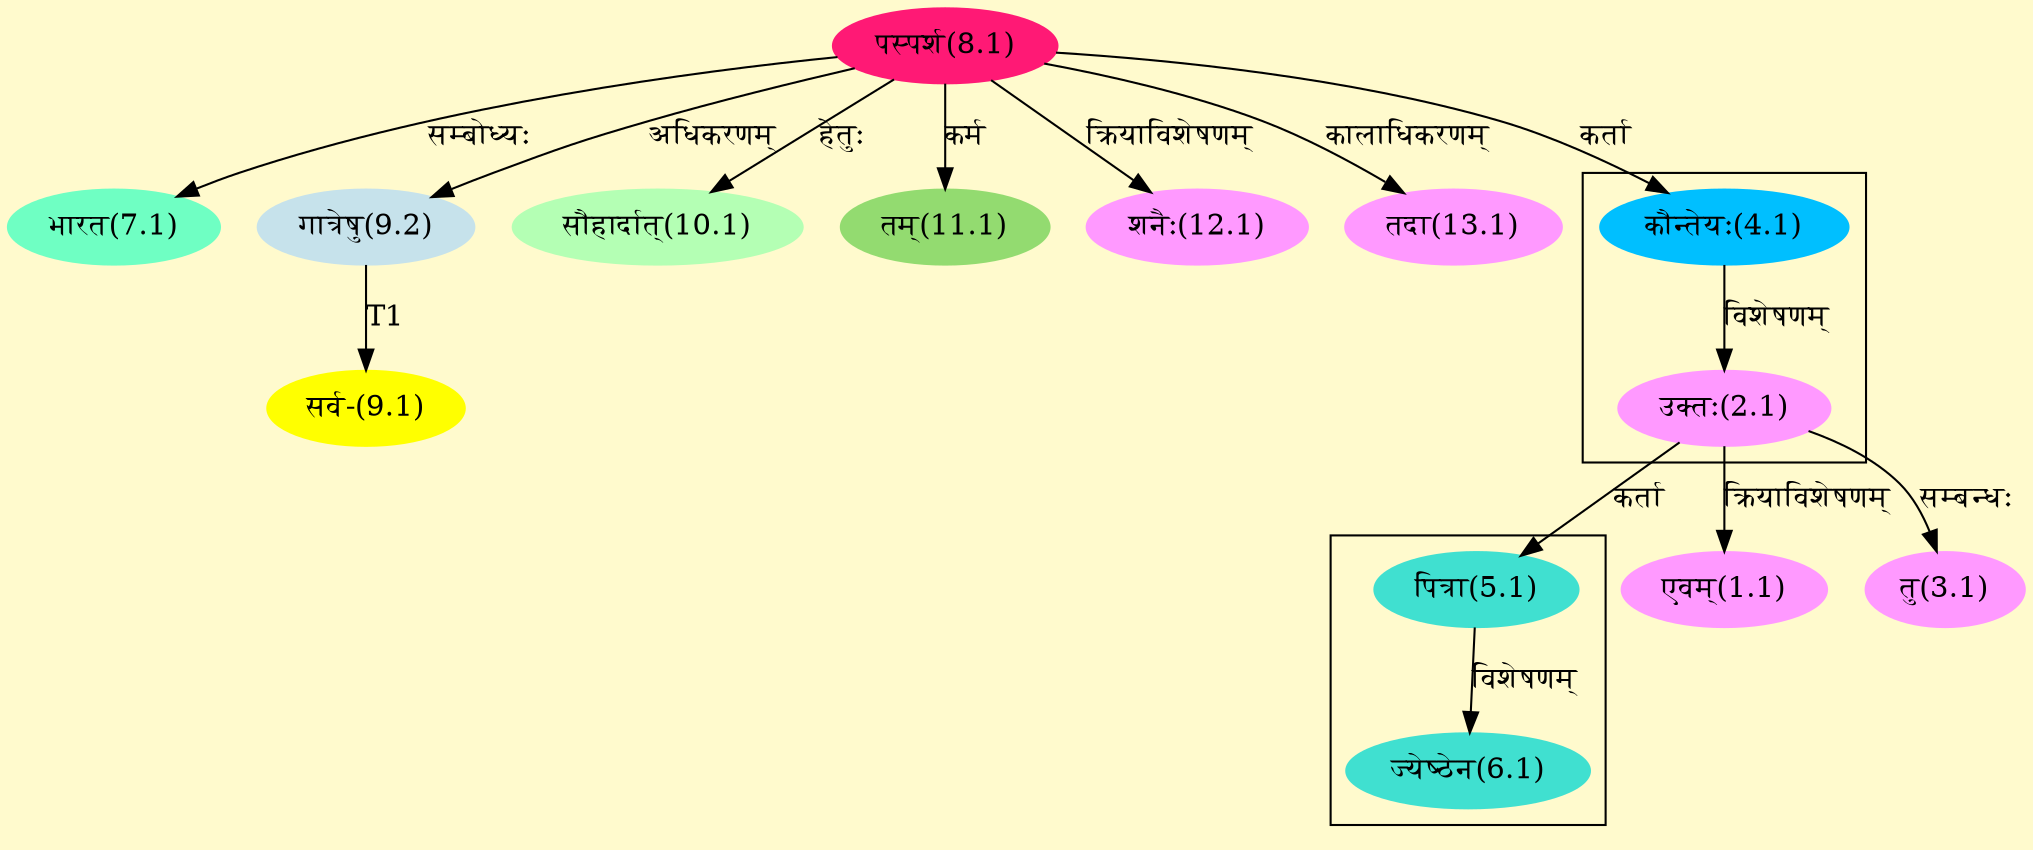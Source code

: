 digraph G{
rankdir=BT;
 compound=true;
 bgcolor="lemonchiffon1";

subgraph cluster_1{
Node2_1 [style=filled, color="#FF99FF" label = "उक्तः(2.1)"]
Node4_1 [style=filled, color="#00BFFF" label = "कौन्तेयः(4.1)"]

}

subgraph cluster_2{
Node6_1 [style=filled, color="#40E0D0" label = "ज्येष्ठेन(6.1)"]
Node5_1 [style=filled, color="#40E0D0" label = "पित्रा(5.1)"]

}
Node1_1 [style=filled, color="#FF99FF" label = "एवम्(1.1)"]
Node2_1 [style=filled, color="#FF99FF" label = "उक्तः(2.1)"]
Node3_1 [style=filled, color="#FF99FF" label = "तु(3.1)"]
Node4_1 [style=filled, color="#00BFFF" label = "कौन्तेयः(4.1)"]
Node8_1 [style=filled, color="#FF1975" label = "पस्पर्श(8.1)"]
Node5_1 [style=filled, color="#40E0D0" label = "पित्रा(5.1)"]
Node7_1 [style=filled, color="#6FFFC3" label = "भारत(7.1)"]
Node [style=filled, color="" label = "()"]
Node9_1 [style=filled, color="#FFFF00" label = "सर्व-(9.1)"]
Node9_2 [style=filled, color="#C6E2EB" label = "गात्रेषु(9.2)"]
Node10_1 [style=filled, color="#B4FFB4" label = "सौहार्दात्(10.1)"]
Node11_1 [style=filled, color="#93DB70" label = "तम्(11.1)"]
Node12_1 [style=filled, color="#FF99FF" label = "शनैः(12.1)"]
Node13_1 [style=filled, color="#FF99FF" label = "तदा(13.1)"]
/* Start of Relations section */

Node1_1 -> Node2_1 [  label="क्रियाविशेषणम्"  dir="back" ]
Node2_1 -> Node4_1 [  label="विशेषणम्"  dir="back" ]
Node3_1 -> Node2_1 [  label="सम्बन्धः"  dir="back" ]
Node4_1 -> Node8_1 [  label="कर्ता"  dir="back" ]
Node5_1 -> Node2_1 [  label="कर्ता"  dir="back" ]
Node6_1 -> Node5_1 [  label="विशेषणम्"  dir="back" ]
Node7_1 -> Node8_1 [  label="सम्बोध्यः"  dir="back" ]
Node9_1 -> Node9_2 [  label="T1"  dir="back" ]
Node9_2 -> Node8_1 [  label="अधिकरणम्"  dir="back" ]
Node10_1 -> Node8_1 [  label="हेतुः"  dir="back" ]
Node11_1 -> Node8_1 [  label="कर्म"  dir="back" ]
Node12_1 -> Node8_1 [  label="क्रियाविशेषणम्"  dir="back" ]
Node13_1 -> Node8_1 [  label="कालाधिकरणम्"  dir="back" ]
}
